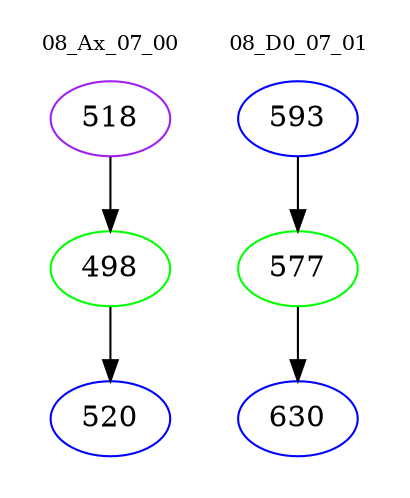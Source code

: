 digraph{
subgraph cluster_0 {
color = white
label = "08_Ax_07_00";
fontsize=10;
T0_518 [label="518", color="purple"]
T0_518 -> T0_498 [color="black"]
T0_498 [label="498", color="green"]
T0_498 -> T0_520 [color="black"]
T0_520 [label="520", color="blue"]
}
subgraph cluster_1 {
color = white
label = "08_D0_07_01";
fontsize=10;
T1_593 [label="593", color="blue"]
T1_593 -> T1_577 [color="black"]
T1_577 [label="577", color="green"]
T1_577 -> T1_630 [color="black"]
T1_630 [label="630", color="blue"]
}
}
